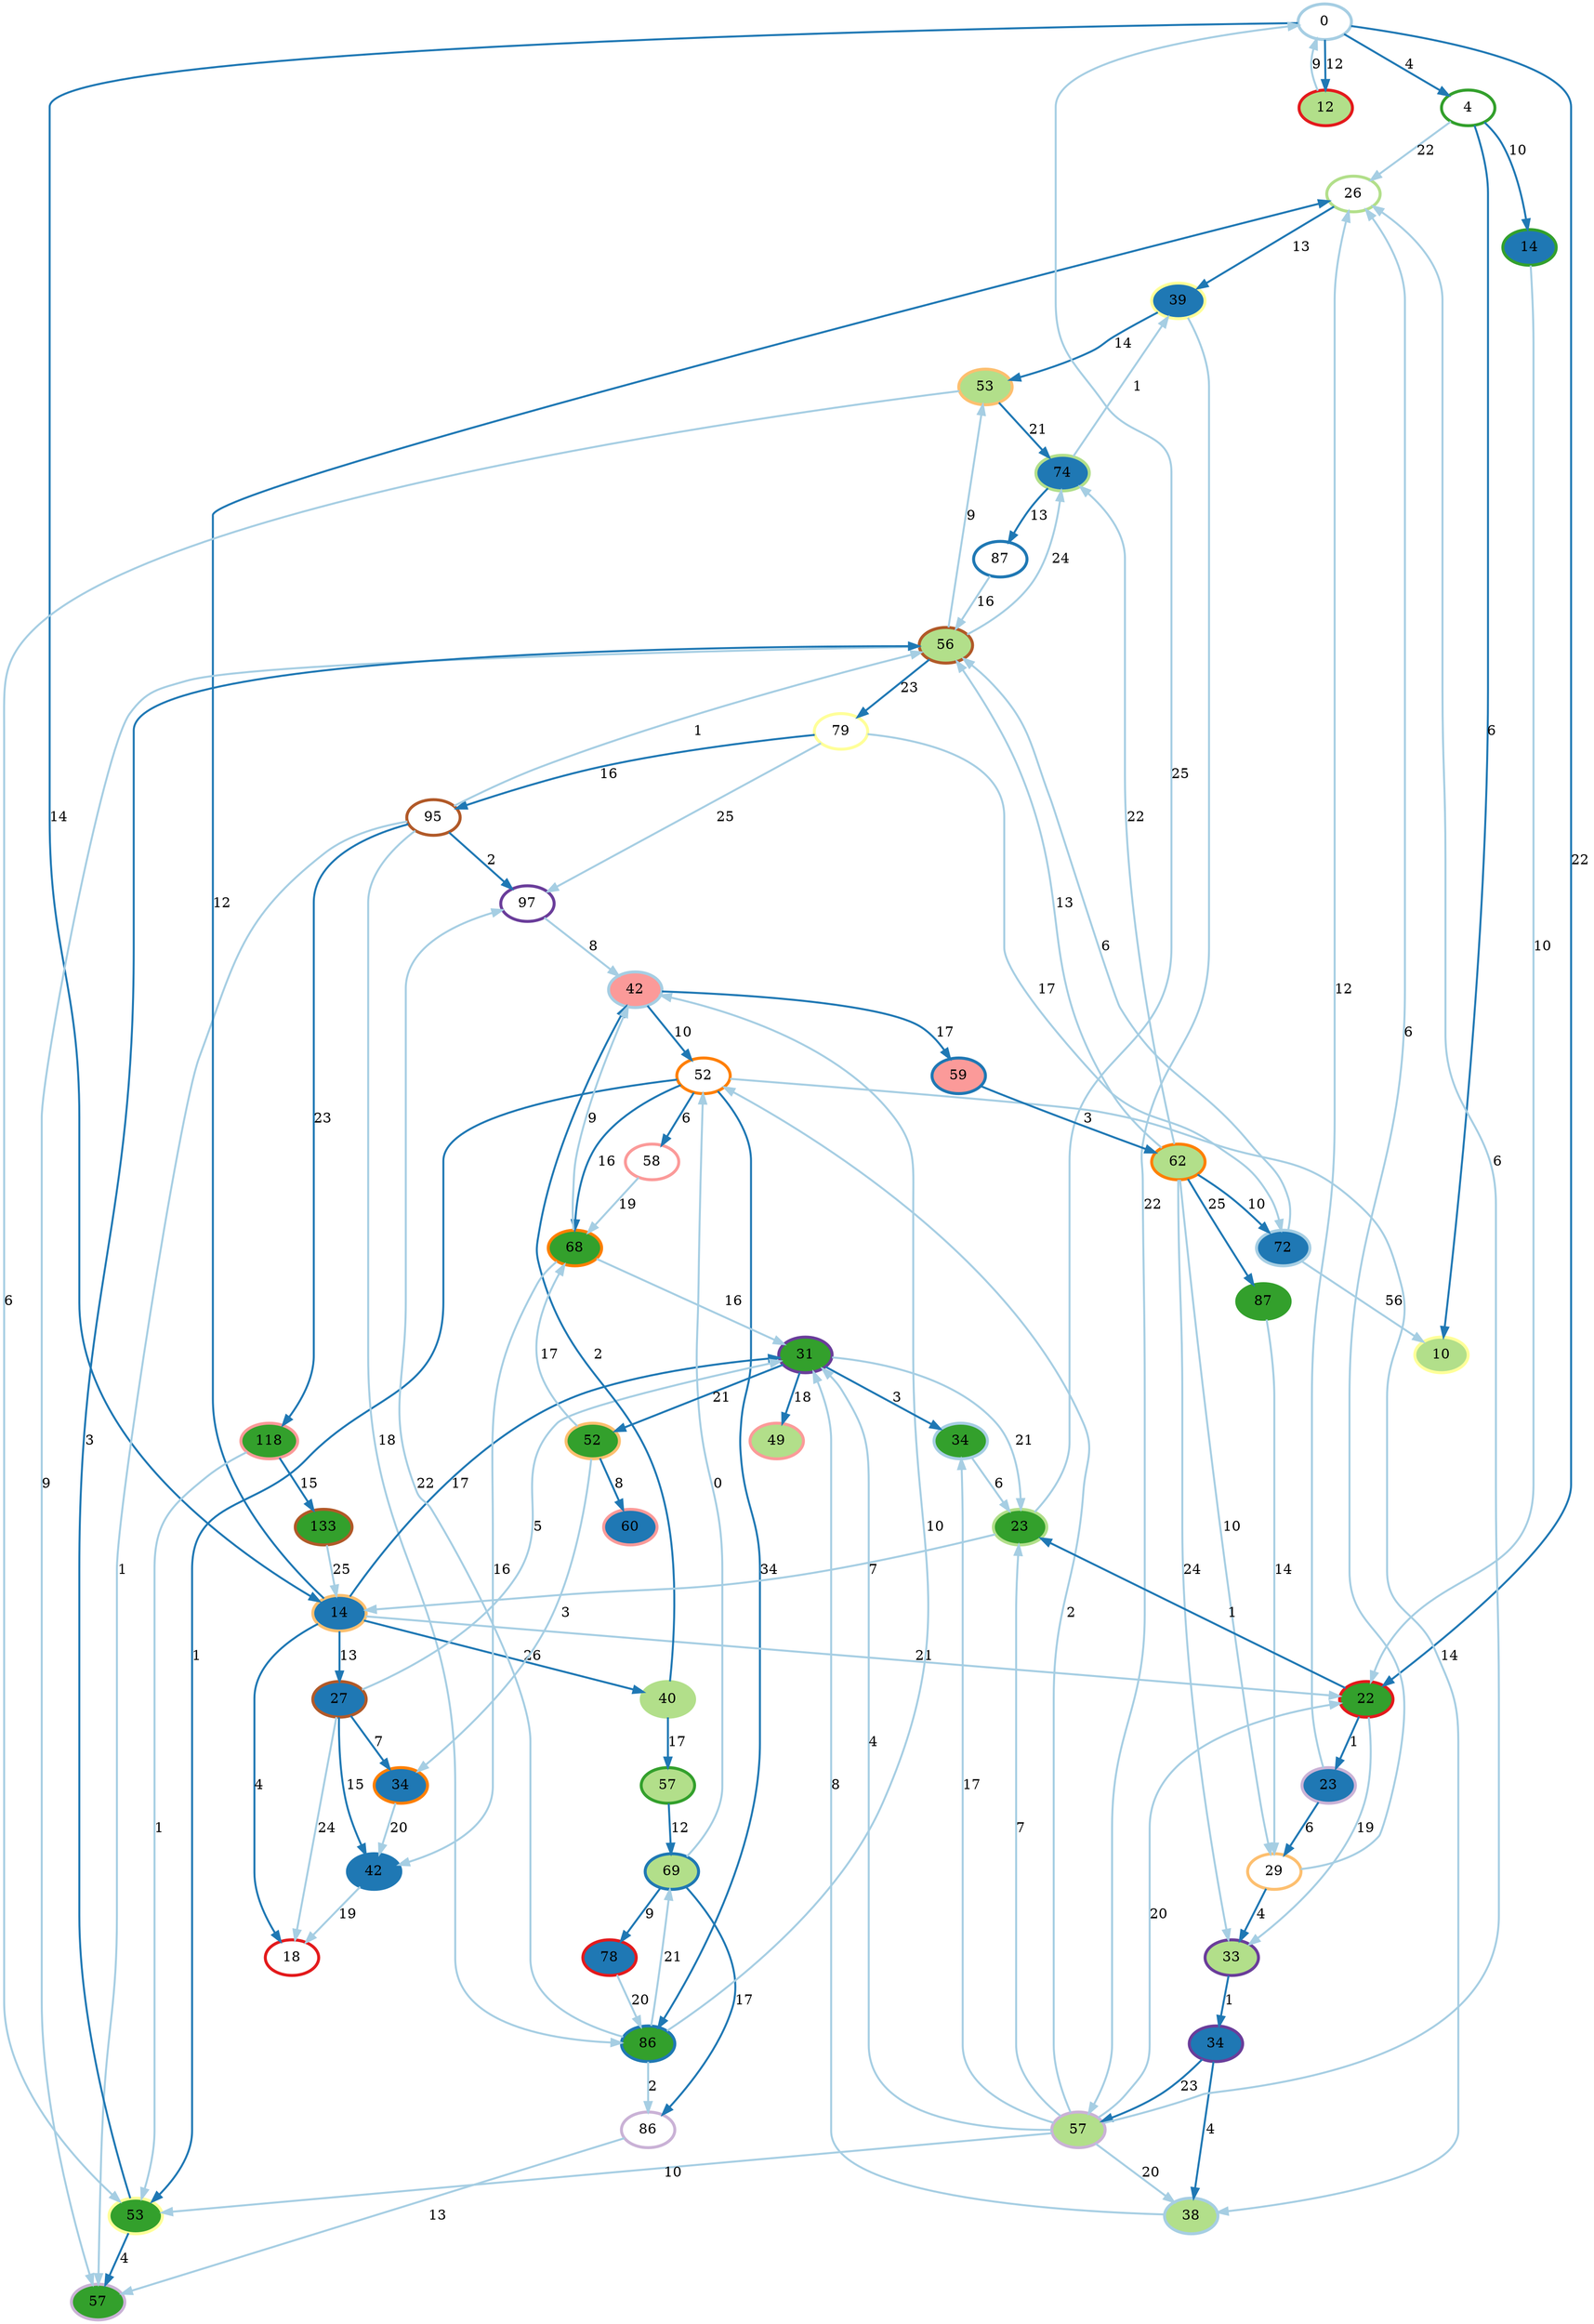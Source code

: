 digraph G {
    0 [penwidth=3,label="0",color=1, colorscheme=paired12]
    1 [penwidth=3,label="87",color=2, colorscheme=paired12]
    2 [penwidth=3,label="26",color=3, colorscheme=paired12]
    3 [penwidth=3,label="4",color=4, colorscheme=paired12]
    4 [penwidth=3,label="58",color=5, colorscheme=paired12]
    5 [penwidth=3,label="18",color=6, colorscheme=paired12]
    6 [penwidth=3,label="29",color=7, colorscheme=paired12]
    7 [penwidth=3,label="52",color=8, colorscheme=paired12]
    8 [penwidth=3,label="86",color=9, colorscheme=paired12]
    9 [penwidth=3,label="97",color=10, colorscheme=paired12]
    10 [penwidth=3,label="79",color=11, colorscheme=paired12]
    11 [penwidth=3,label="95",color=12, colorscheme=paired12]
    12 [penwidth=3,label="72",color=1, colorscheme=paired12,style=filled,fillcolor=2]
    13 [penwidth=3,label="42",color=2, colorscheme=paired12,style=filled,fillcolor=2]
    14 [penwidth=3,label="74",color=3, colorscheme=paired12,style=filled,fillcolor=2]
    15 [penwidth=3,label="14",color=4, colorscheme=paired12,style=filled,fillcolor=2]
    16 [penwidth=3,label="60",color=5, colorscheme=paired12,style=filled,fillcolor=2]
    17 [penwidth=3,label="78",color=6, colorscheme=paired12,style=filled,fillcolor=2]
    18 [penwidth=3,label="14",color=7, colorscheme=paired12,style=filled,fillcolor=2]
    19 [penwidth=3,label="34",color=8, colorscheme=paired12,style=filled,fillcolor=2]
    20 [penwidth=3,label="23",color=9, colorscheme=paired12,style=filled,fillcolor=2]
    21 [penwidth=3,label="34",color=10, colorscheme=paired12,style=filled,fillcolor=2]
    22 [penwidth=3,label="39",color=11, colorscheme=paired12,style=filled,fillcolor=2]
    23 [penwidth=3,label="27",color=12, colorscheme=paired12,style=filled,fillcolor=2]
    24 [penwidth=3,label="38",color=1, colorscheme=paired12,style=filled,fillcolor=3]
    25 [penwidth=3,label="69",color=2, colorscheme=paired12,style=filled,fillcolor=3]
    26 [penwidth=3,label="40",color=3, colorscheme=paired12,style=filled,fillcolor=3]
    27 [penwidth=3,label="57",color=4, colorscheme=paired12,style=filled,fillcolor=3]
    28 [penwidth=3,label="49",color=5, colorscheme=paired12,style=filled,fillcolor=3]
    29 [penwidth=3,label="12",color=6, colorscheme=paired12,style=filled,fillcolor=3]
    30 [penwidth=3,label="53",color=7, colorscheme=paired12,style=filled,fillcolor=3]
    31 [penwidth=3,label="62",color=8, colorscheme=paired12,style=filled,fillcolor=3]
    32 [penwidth=3,label="57",color=9, colorscheme=paired12,style=filled,fillcolor=3]
    33 [penwidth=3,label="33",color=10, colorscheme=paired12,style=filled,fillcolor=3]
    34 [penwidth=3,label="10",color=11, colorscheme=paired12,style=filled,fillcolor=3]
    35 [penwidth=3,label="56",color=12, colorscheme=paired12,style=filled,fillcolor=3]
    36 [penwidth=3,label="34",color=1, colorscheme=paired12,style=filled,fillcolor=4]
    37 [penwidth=3,label="86",color=2, colorscheme=paired12,style=filled,fillcolor=4]
    38 [penwidth=3,label="23",color=3, colorscheme=paired12,style=filled,fillcolor=4]
    39 [penwidth=3,label="87",color=4, colorscheme=paired12,style=filled,fillcolor=4]
    40 [penwidth=3,label="118",color=5, colorscheme=paired12,style=filled,fillcolor=4]
    41 [penwidth=3,label="22",color=6, colorscheme=paired12,style=filled,fillcolor=4]
    42 [penwidth=3,label="52",color=7, colorscheme=paired12,style=filled,fillcolor=4]
    43 [penwidth=3,label="68",color=8, colorscheme=paired12,style=filled,fillcolor=4]
    44 [penwidth=3,label="57",color=9, colorscheme=paired12,style=filled,fillcolor=4]
    45 [penwidth=3,label="31",color=10, colorscheme=paired12,style=filled,fillcolor=4]
    46 [penwidth=3,label="53",color=11, colorscheme=paired12,style=filled,fillcolor=4]
    47 [penwidth=3,label="133",color=12, colorscheme=paired12,style=filled,fillcolor=4]
    48 [penwidth=3,label="42",color=1, colorscheme=paired12,style=filled,fillcolor=5]
    49 [penwidth=3,label="59",color=2, colorscheme=paired12,style=filled,fillcolor=5]

    11 -> 9 [penwidth=2,label="2",color=2, colorscheme=paired12]
    0 -> 29 [penwidth=2,label="12",color=2, colorscheme=paired12]
    43 -> 45 [penwidth=2,label="16",color=1, colorscheme=paired12]
    10 -> 9 [penwidth=2,label="25",color=1, colorscheme=paired12]
    0 -> 3 [penwidth=2,label="4",color=2, colorscheme=paired12]
    3 -> 15 [penwidth=2,label="10",color=2, colorscheme=paired12]
    48 -> 49 [penwidth=2,label="17",color=2, colorscheme=paired12]
    22 -> 32 [penwidth=2,label="22",color=1, colorscheme=paired12]
    33 -> 21 [penwidth=2,label="1",color=2, colorscheme=paired12]
    18 -> 26 [penwidth=2,label="26",color=2, colorscheme=paired12]
    26 -> 27 [penwidth=2,label="17",color=2, colorscheme=paired12]
    49 -> 31 [penwidth=2,label="3",color=2, colorscheme=paired12]
    40 -> 47 [penwidth=2,label="15",color=2, colorscheme=paired12]
    18 -> 45 [penwidth=2,label="17",color=2, colorscheme=paired12]
    35 -> 14 [penwidth=2,label="24",color=1, colorscheme=paired12]
    48 -> 7 [penwidth=2,label="10",color=2, colorscheme=paired12]
    7 -> 46 [penwidth=2,label="1",color=2, colorscheme=paired12]
    11 -> 35 [penwidth=2,label="1",color=1, colorscheme=paired12]
    47 -> 18 [penwidth=2,label="25",color=1, colorscheme=paired12]
    32 -> 46 [penwidth=2,label="10",color=1, colorscheme=paired12]
    36 -> 38 [penwidth=2,label="6",color=1, colorscheme=paired12]
    31 -> 14 [penwidth=2,label="22",color=1, colorscheme=paired12]
    45 -> 28 [penwidth=2,label="18",color=2, colorscheme=paired12]
    37 -> 25 [penwidth=2,label="21",color=1, colorscheme=paired12]
    21 -> 32 [penwidth=2,label="23",color=2, colorscheme=paired12]
    25 -> 17 [penwidth=2,label="9",color=2, colorscheme=paired12]
    18 -> 5 [penwidth=2,label="4",color=2, colorscheme=paired12]
    11 -> 37 [penwidth=2,label="18",color=1, colorscheme=paired12]
    7 -> 24 [penwidth=2,label="14",color=1, colorscheme=paired12]
    31 -> 33 [penwidth=2,label="24",color=1, colorscheme=paired12]
    32 -> 7 [penwidth=2,label="2",color=1, colorscheme=paired12]
    45 -> 38 [penwidth=2,label="21",color=1, colorscheme=paired12]
    38 -> 18 [penwidth=2,label="7",color=1, colorscheme=paired12]
    20 -> 6 [penwidth=2,label="6",color=2, colorscheme=paired12]
    6 -> 33 [penwidth=2,label="4",color=2, colorscheme=paired12]
    25 -> 7 [penwidth=2,label="0",color=1, colorscheme=paired12]
    9 -> 48 [penwidth=2,label="8",color=1, colorscheme=paired12]
    0 -> 18 [penwidth=2,label="14",color=2, colorscheme=paired12]
    26 -> 48 [penwidth=2,label="2",color=2, colorscheme=paired12]
    37 -> 8 [penwidth=2,label="2",color=1, colorscheme=paired12]
    18 -> 2 [penwidth=2,label="12",color=2, colorscheme=paired12]
    18 -> 23 [penwidth=2,label="13",color=2, colorscheme=paired12]
    41 -> 20 [penwidth=2,label="1",color=2, colorscheme=paired12]
    17 -> 37 [penwidth=2,label="20",color=1, colorscheme=paired12]
    11 -> 44 [penwidth=2,label="1",color=1, colorscheme=paired12]
    31 -> 39 [penwidth=2,label="25",color=2, colorscheme=paired12]
    35 -> 44 [penwidth=2,label="9",color=1, colorscheme=paired12]
    12 -> 35 [penwidth=2,label="6",color=1, colorscheme=paired12]
    32 -> 38 [penwidth=2,label="7",color=1, colorscheme=paired12]
    35 -> 30 [penwidth=2,label="9",color=1, colorscheme=paired12]
    11 -> 40 [penwidth=2,label="23",color=2, colorscheme=paired12]
    41 -> 33 [penwidth=2,label="19",color=1, colorscheme=paired12]
    23 -> 45 [penwidth=2,label="5",color=1, colorscheme=paired12]
    21 -> 24 [penwidth=2,label="4",color=2, colorscheme=paired12]
    42 -> 43 [penwidth=2,label="17",color=1, colorscheme=paired12]
    0 -> 41 [penwidth=2,label="22",color=2, colorscheme=paired12]
    27 -> 25 [penwidth=2,label="12",color=2, colorscheme=paired12]
    7 -> 43 [penwidth=2,label="16",color=2, colorscheme=paired12]
    7 -> 37 [penwidth=2,label="34",color=2, colorscheme=paired12]
    31 -> 6 [penwidth=2,label="10",color=1, colorscheme=paired12]
    23 -> 5 [penwidth=2,label="24",color=1, colorscheme=paired12]
    45 -> 36 [penwidth=2,label="3",color=2, colorscheme=paired12]
    10 -> 11 [penwidth=2,label="16",color=2, colorscheme=paired12]
    30 -> 46 [penwidth=2,label="6",color=1, colorscheme=paired12]
    37 -> 9 [penwidth=2,label="22",color=1, colorscheme=paired12]
    32 -> 2 [penwidth=2,label="6",color=1, colorscheme=paired12]
    42 -> 16 [penwidth=2,label="8",color=2, colorscheme=paired12]
    32 -> 24 [penwidth=2,label="20",color=1, colorscheme=paired12]
    22 -> 30 [penwidth=2,label="14",color=2, colorscheme=paired12]
    13 -> 5 [penwidth=2,label="19",color=1, colorscheme=paired12]
    23 -> 19 [penwidth=2,label="7",color=2, colorscheme=paired12]
    14 -> 1 [penwidth=2,label="13",color=2, colorscheme=paired12]
    1 -> 35 [penwidth=2,label="16",color=1, colorscheme=paired12]
    7 -> 4 [penwidth=2,label="6",color=2, colorscheme=paired12]
    8 -> 44 [penwidth=2,label="13",color=1, colorscheme=paired12]
    14 -> 22 [penwidth=2,label="1",color=1, colorscheme=paired12]
    30 -> 14 [penwidth=2,label="21",color=2, colorscheme=paired12]
    45 -> 42 [penwidth=2,label="21",color=2, colorscheme=paired12]
    20 -> 2 [penwidth=2,label="12",color=1, colorscheme=paired12]
    43 -> 48 [penwidth=2,label="9",color=1, colorscheme=paired12]
    38 -> 0 [penwidth=2,label="25",color=1, colorscheme=paired12]
    31 -> 12 [penwidth=2,label="10",color=2, colorscheme=paired12]
    24 -> 45 [penwidth=2,label="8",color=1, colorscheme=paired12]
    40 -> 46 [penwidth=2,label="1",color=1, colorscheme=paired12]
    23 -> 13 [penwidth=2,label="15",color=2, colorscheme=paired12]
    19 -> 13 [penwidth=2,label="20",color=1, colorscheme=paired12]
    3 -> 34 [penwidth=2,label="6",color=2, colorscheme=paired12]
    32 -> 36 [penwidth=2,label="17",color=1, colorscheme=paired12]
    31 -> 35 [penwidth=2,label="13",color=1, colorscheme=paired12]
    32 -> 45 [penwidth=2,label="4",color=1, colorscheme=paired12]
    15 -> 41 [penwidth=2,label="10",color=1, colorscheme=paired12]
    3 -> 2 [penwidth=2,label="22",color=1, colorscheme=paired12]
    10 -> 12 [penwidth=2,label="17",color=1, colorscheme=paired12]
    6 -> 2 [penwidth=2,label="6",color=1, colorscheme=paired12]
    46 -> 35 [penwidth=2,label="3",color=2, colorscheme=paired12]
    18 -> 41 [penwidth=2,label="21",color=1, colorscheme=paired12]
    12 -> 34 [penwidth=2,label="56",color=1, colorscheme=paired12]
    4 -> 43 [penwidth=2,label="19",color=1, colorscheme=paired12]
    25 -> 8 [penwidth=2,label="17",color=2, colorscheme=paired12]
    29 -> 0 [penwidth=2,label="9",color=1, colorscheme=paired12]
    39 -> 6 [penwidth=2,label="14",color=1, colorscheme=paired12]
    32 -> 41 [penwidth=2,label="20",color=1, colorscheme=paired12]
    2 -> 22 [penwidth=2,label="13",color=2, colorscheme=paired12]
    37 -> 48 [penwidth=2,label="10",color=1, colorscheme=paired12]
    42 -> 19 [penwidth=2,label="3",color=1, colorscheme=paired12]
    46 -> 44 [penwidth=2,label="4",color=2, colorscheme=paired12]
    35 -> 10 [penwidth=2,label="23",color=2, colorscheme=paired12]
    41 -> 38 [penwidth=2,label="1",color=2, colorscheme=paired12]
    43 -> 13 [penwidth=2,label="16",color=1, colorscheme=paired12]
}